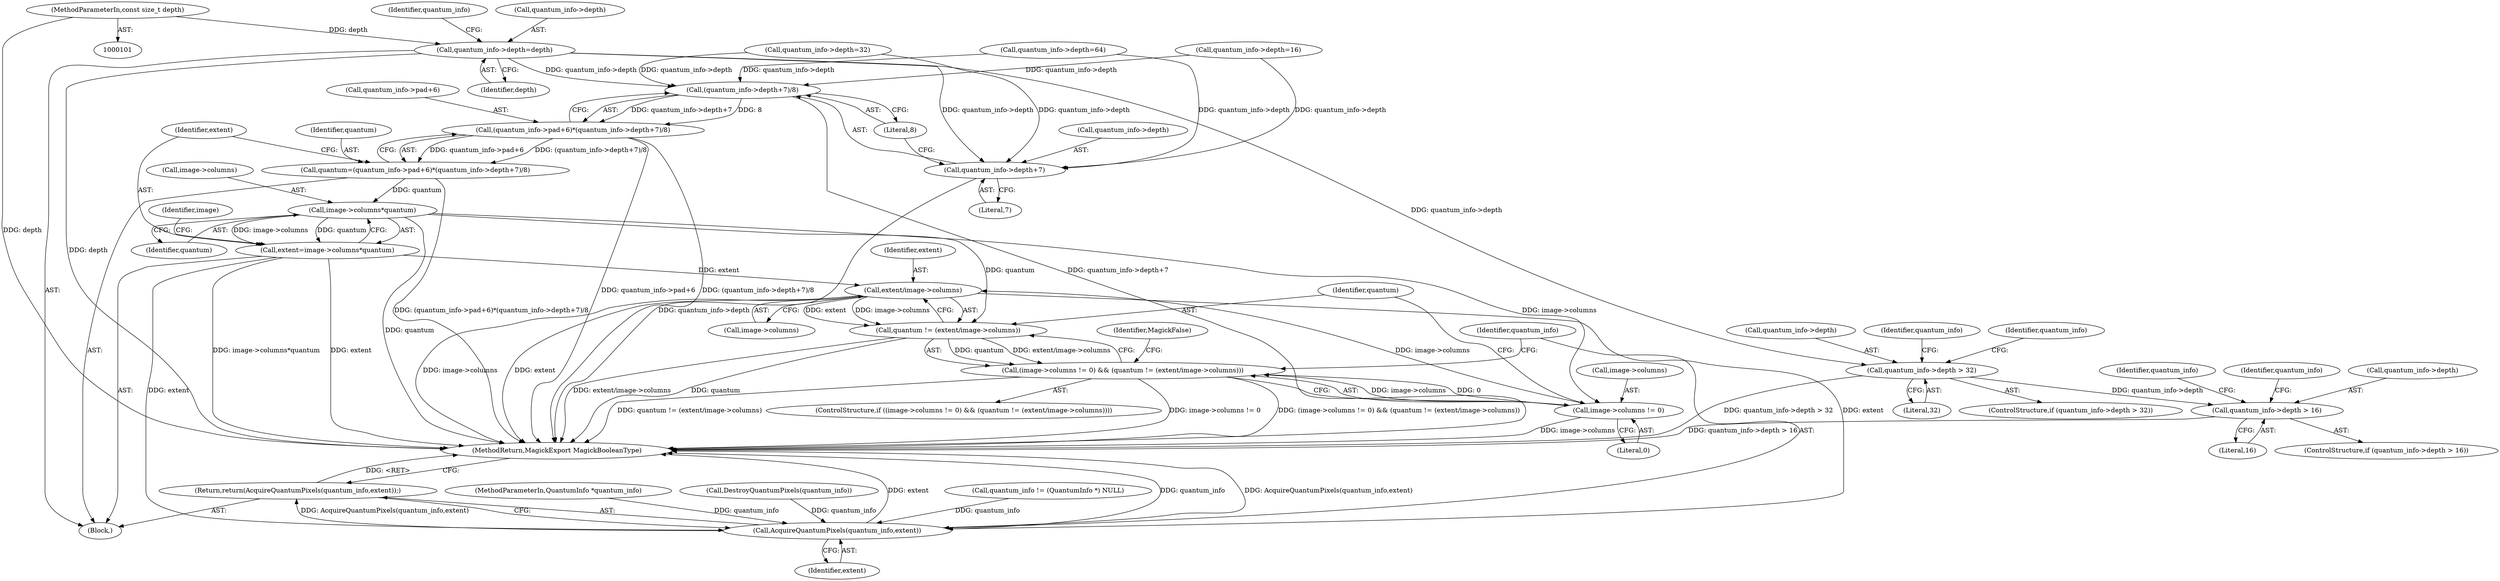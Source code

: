 digraph "0_ImageMagick_c4e63ad30bc42da691f2b5f82a24516dd6b4dc70_0@pointer" {
"1000147" [label="(Call,quantum_info->depth=depth)"];
"1000104" [label="(MethodParameterIn,const size_t depth)"];
"1000160" [label="(Call,quantum_info->depth > 32)"];
"1000172" [label="(Call,quantum_info->depth > 16)"];
"1000206" [label="(Call,(quantum_info->depth+7)/8)"];
"1000200" [label="(Call,(quantum_info->pad+6)*(quantum_info->depth+7)/8)"];
"1000198" [label="(Call,quantum=(quantum_info->pad+6)*(quantum_info->depth+7)/8)"];
"1000215" [label="(Call,image->columns*quantum)"];
"1000213" [label="(Call,extent=image->columns*quantum)"];
"1000229" [label="(Call,extent/image->columns)"];
"1000227" [label="(Call,quantum != (extent/image->columns))"];
"1000221" [label="(Call,(image->columns != 0) && (quantum != (extent/image->columns)))"];
"1000237" [label="(Call,AcquireQuantumPixels(quantum_info,extent))"];
"1000236" [label="(Return,return(AcquireQuantumPixels(quantum_info,extent));)"];
"1000222" [label="(Call,image->columns != 0)"];
"1000207" [label="(Call,quantum_info->depth+7)"];
"1000160" [label="(Call,quantum_info->depth > 32)"];
"1000206" [label="(Call,(quantum_info->depth+7)/8)"];
"1000223" [label="(Call,image->columns)"];
"1000208" [label="(Call,quantum_info->depth)"];
"1000104" [label="(MethodParameterIn,const size_t depth)"];
"1000185" [label="(Identifier,quantum_info)"];
"1000228" [label="(Identifier,quantum)"];
"1000236" [label="(Return,return(AcquireQuantumPixels(quantum_info,extent));)"];
"1000151" [label="(Identifier,depth)"];
"1000230" [label="(Identifier,extent)"];
"1000211" [label="(Literal,7)"];
"1000179" [label="(Identifier,quantum_info)"];
"1000216" [label="(Call,image->columns)"];
"1000148" [label="(Call,quantum_info->depth)"];
"1000147" [label="(Call,quantum_info->depth=depth)"];
"1000172" [label="(Call,quantum_info->depth > 16)"];
"1000183" [label="(Call,quantum_info->depth=16)"];
"1000239" [label="(Identifier,extent)"];
"1000222" [label="(Call,image->columns != 0)"];
"1000231" [label="(Call,image->columns)"];
"1000201" [label="(Call,quantum_info->pad+6)"];
"1000177" [label="(Call,quantum_info->depth=32)"];
"1000103" [label="(MethodParameterIn,QuantumInfo *quantum_info)"];
"1000105" [label="(Block,)"];
"1000164" [label="(Literal,32)"];
"1000221" [label="(Call,(image->columns != 0) && (quantum != (extent/image->columns)))"];
"1000196" [label="(Call,DestroyQuantumPixels(quantum_info))"];
"1000171" [label="(ControlStructure,if (quantum_info->depth > 16))"];
"1000235" [label="(Identifier,MagickFalse)"];
"1000219" [label="(Identifier,quantum)"];
"1000220" [label="(ControlStructure,if ((image->columns != 0) && (quantum != (extent/image->columns))))"];
"1000198" [label="(Call,quantum=(quantum_info->pad+6)*(quantum_info->depth+7)/8)"];
"1000176" [label="(Literal,16)"];
"1000161" [label="(Call,quantum_info->depth)"];
"1000215" [label="(Call,image->columns*quantum)"];
"1000238" [label="(Identifier,quantum_info)"];
"1000199" [label="(Identifier,quantum)"];
"1000200" [label="(Call,(quantum_info->pad+6)*(quantum_info->depth+7)/8)"];
"1000214" [label="(Identifier,extent)"];
"1000174" [label="(Identifier,quantum_info)"];
"1000212" [label="(Literal,8)"];
"1000136" [label="(Call,quantum_info != (QuantumInfo *) NULL)"];
"1000227" [label="(Call,quantum != (extent/image->columns))"];
"1000237" [label="(Call,AcquireQuantumPixels(quantum_info,extent))"];
"1000159" [label="(ControlStructure,if (quantum_info->depth > 32))"];
"1000226" [label="(Literal,0)"];
"1000229" [label="(Call,extent/image->columns)"];
"1000213" [label="(Call,extent=image->columns*quantum)"];
"1000224" [label="(Identifier,image)"];
"1000155" [label="(Identifier,quantum_info)"];
"1000165" [label="(Call,quantum_info->depth=64)"];
"1000240" [label="(MethodReturn,MagickExport MagickBooleanType)"];
"1000173" [label="(Call,quantum_info->depth)"];
"1000167" [label="(Identifier,quantum_info)"];
"1000207" [label="(Call,quantum_info->depth+7)"];
"1000147" -> "1000105"  [label="AST: "];
"1000147" -> "1000151"  [label="CFG: "];
"1000148" -> "1000147"  [label="AST: "];
"1000151" -> "1000147"  [label="AST: "];
"1000155" -> "1000147"  [label="CFG: "];
"1000147" -> "1000240"  [label="DDG: depth"];
"1000104" -> "1000147"  [label="DDG: depth"];
"1000147" -> "1000160"  [label="DDG: quantum_info->depth"];
"1000147" -> "1000206"  [label="DDG: quantum_info->depth"];
"1000147" -> "1000207"  [label="DDG: quantum_info->depth"];
"1000104" -> "1000101"  [label="AST: "];
"1000104" -> "1000240"  [label="DDG: depth"];
"1000160" -> "1000159"  [label="AST: "];
"1000160" -> "1000164"  [label="CFG: "];
"1000161" -> "1000160"  [label="AST: "];
"1000164" -> "1000160"  [label="AST: "];
"1000167" -> "1000160"  [label="CFG: "];
"1000174" -> "1000160"  [label="CFG: "];
"1000160" -> "1000240"  [label="DDG: quantum_info->depth > 32"];
"1000160" -> "1000172"  [label="DDG: quantum_info->depth"];
"1000172" -> "1000171"  [label="AST: "];
"1000172" -> "1000176"  [label="CFG: "];
"1000173" -> "1000172"  [label="AST: "];
"1000176" -> "1000172"  [label="AST: "];
"1000179" -> "1000172"  [label="CFG: "];
"1000185" -> "1000172"  [label="CFG: "];
"1000172" -> "1000240"  [label="DDG: quantum_info->depth > 16"];
"1000206" -> "1000200"  [label="AST: "];
"1000206" -> "1000212"  [label="CFG: "];
"1000207" -> "1000206"  [label="AST: "];
"1000212" -> "1000206"  [label="AST: "];
"1000200" -> "1000206"  [label="CFG: "];
"1000206" -> "1000240"  [label="DDG: quantum_info->depth+7"];
"1000206" -> "1000200"  [label="DDG: quantum_info->depth+7"];
"1000206" -> "1000200"  [label="DDG: 8"];
"1000177" -> "1000206"  [label="DDG: quantum_info->depth"];
"1000165" -> "1000206"  [label="DDG: quantum_info->depth"];
"1000183" -> "1000206"  [label="DDG: quantum_info->depth"];
"1000200" -> "1000198"  [label="AST: "];
"1000201" -> "1000200"  [label="AST: "];
"1000198" -> "1000200"  [label="CFG: "];
"1000200" -> "1000240"  [label="DDG: quantum_info->pad+6"];
"1000200" -> "1000240"  [label="DDG: (quantum_info->depth+7)/8"];
"1000200" -> "1000198"  [label="DDG: quantum_info->pad+6"];
"1000200" -> "1000198"  [label="DDG: (quantum_info->depth+7)/8"];
"1000198" -> "1000105"  [label="AST: "];
"1000199" -> "1000198"  [label="AST: "];
"1000214" -> "1000198"  [label="CFG: "];
"1000198" -> "1000240"  [label="DDG: (quantum_info->pad+6)*(quantum_info->depth+7)/8"];
"1000198" -> "1000215"  [label="DDG: quantum"];
"1000215" -> "1000213"  [label="AST: "];
"1000215" -> "1000219"  [label="CFG: "];
"1000216" -> "1000215"  [label="AST: "];
"1000219" -> "1000215"  [label="AST: "];
"1000213" -> "1000215"  [label="CFG: "];
"1000215" -> "1000240"  [label="DDG: quantum"];
"1000215" -> "1000213"  [label="DDG: image->columns"];
"1000215" -> "1000213"  [label="DDG: quantum"];
"1000215" -> "1000222"  [label="DDG: image->columns"];
"1000215" -> "1000227"  [label="DDG: quantum"];
"1000213" -> "1000105"  [label="AST: "];
"1000214" -> "1000213"  [label="AST: "];
"1000224" -> "1000213"  [label="CFG: "];
"1000213" -> "1000240"  [label="DDG: extent"];
"1000213" -> "1000240"  [label="DDG: image->columns*quantum"];
"1000213" -> "1000229"  [label="DDG: extent"];
"1000213" -> "1000237"  [label="DDG: extent"];
"1000229" -> "1000227"  [label="AST: "];
"1000229" -> "1000231"  [label="CFG: "];
"1000230" -> "1000229"  [label="AST: "];
"1000231" -> "1000229"  [label="AST: "];
"1000227" -> "1000229"  [label="CFG: "];
"1000229" -> "1000240"  [label="DDG: image->columns"];
"1000229" -> "1000240"  [label="DDG: extent"];
"1000229" -> "1000227"  [label="DDG: extent"];
"1000229" -> "1000227"  [label="DDG: image->columns"];
"1000222" -> "1000229"  [label="DDG: image->columns"];
"1000229" -> "1000237"  [label="DDG: extent"];
"1000227" -> "1000221"  [label="AST: "];
"1000228" -> "1000227"  [label="AST: "];
"1000221" -> "1000227"  [label="CFG: "];
"1000227" -> "1000240"  [label="DDG: quantum"];
"1000227" -> "1000240"  [label="DDG: extent/image->columns"];
"1000227" -> "1000221"  [label="DDG: quantum"];
"1000227" -> "1000221"  [label="DDG: extent/image->columns"];
"1000221" -> "1000220"  [label="AST: "];
"1000221" -> "1000222"  [label="CFG: "];
"1000222" -> "1000221"  [label="AST: "];
"1000235" -> "1000221"  [label="CFG: "];
"1000238" -> "1000221"  [label="CFG: "];
"1000221" -> "1000240"  [label="DDG: (image->columns != 0) && (quantum != (extent/image->columns))"];
"1000221" -> "1000240"  [label="DDG: quantum != (extent/image->columns)"];
"1000221" -> "1000240"  [label="DDG: image->columns != 0"];
"1000222" -> "1000221"  [label="DDG: image->columns"];
"1000222" -> "1000221"  [label="DDG: 0"];
"1000237" -> "1000236"  [label="AST: "];
"1000237" -> "1000239"  [label="CFG: "];
"1000238" -> "1000237"  [label="AST: "];
"1000239" -> "1000237"  [label="AST: "];
"1000236" -> "1000237"  [label="CFG: "];
"1000237" -> "1000240"  [label="DDG: AcquireQuantumPixels(quantum_info,extent)"];
"1000237" -> "1000240"  [label="DDG: extent"];
"1000237" -> "1000240"  [label="DDG: quantum_info"];
"1000237" -> "1000236"  [label="DDG: AcquireQuantumPixels(quantum_info,extent)"];
"1000196" -> "1000237"  [label="DDG: quantum_info"];
"1000136" -> "1000237"  [label="DDG: quantum_info"];
"1000103" -> "1000237"  [label="DDG: quantum_info"];
"1000236" -> "1000105"  [label="AST: "];
"1000240" -> "1000236"  [label="CFG: "];
"1000236" -> "1000240"  [label="DDG: <RET>"];
"1000222" -> "1000226"  [label="CFG: "];
"1000223" -> "1000222"  [label="AST: "];
"1000226" -> "1000222"  [label="AST: "];
"1000228" -> "1000222"  [label="CFG: "];
"1000222" -> "1000240"  [label="DDG: image->columns"];
"1000207" -> "1000211"  [label="CFG: "];
"1000208" -> "1000207"  [label="AST: "];
"1000211" -> "1000207"  [label="AST: "];
"1000212" -> "1000207"  [label="CFG: "];
"1000207" -> "1000240"  [label="DDG: quantum_info->depth"];
"1000177" -> "1000207"  [label="DDG: quantum_info->depth"];
"1000165" -> "1000207"  [label="DDG: quantum_info->depth"];
"1000183" -> "1000207"  [label="DDG: quantum_info->depth"];
}
